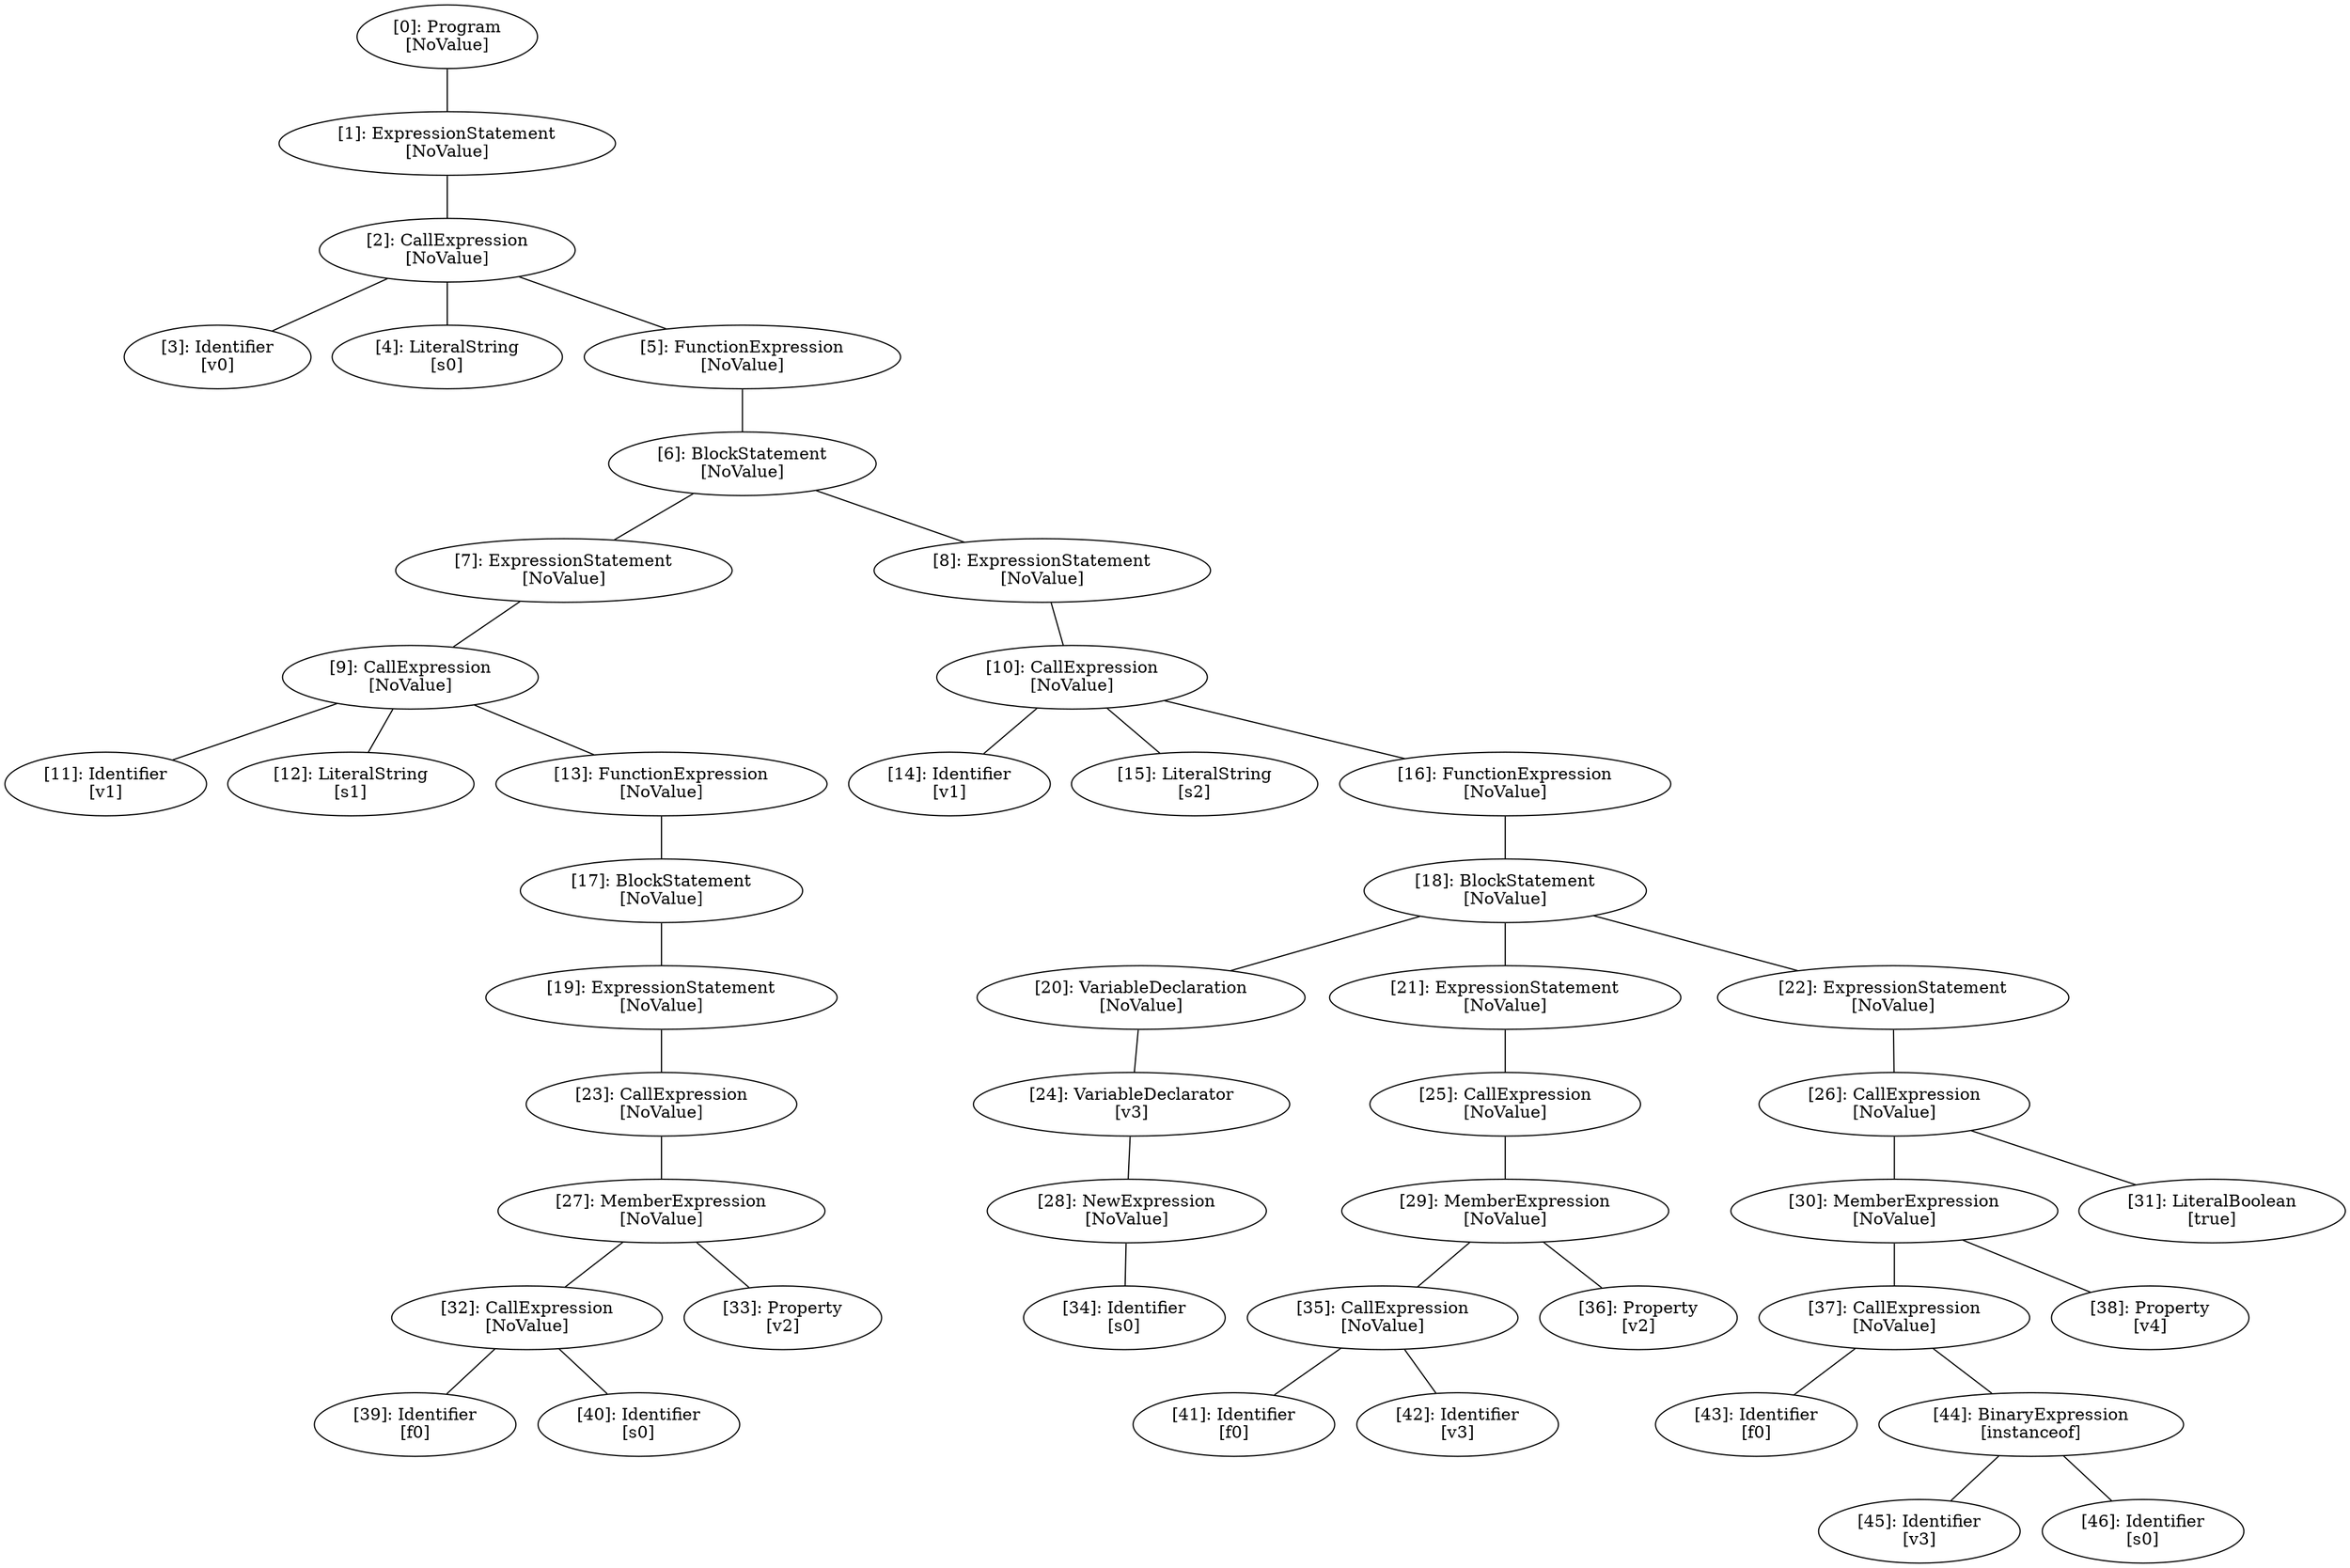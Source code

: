 // Result
graph {
	0 [label="[0]: Program
[NoValue]"]
	1 [label="[1]: ExpressionStatement
[NoValue]"]
	2 [label="[2]: CallExpression
[NoValue]"]
	3 [label="[3]: Identifier
[v0]"]
	4 [label="[4]: LiteralString
[s0]"]
	5 [label="[5]: FunctionExpression
[NoValue]"]
	6 [label="[6]: BlockStatement
[NoValue]"]
	7 [label="[7]: ExpressionStatement
[NoValue]"]
	8 [label="[8]: ExpressionStatement
[NoValue]"]
	9 [label="[9]: CallExpression
[NoValue]"]
	10 [label="[10]: CallExpression
[NoValue]"]
	11 [label="[11]: Identifier
[v1]"]
	12 [label="[12]: LiteralString
[s1]"]
	13 [label="[13]: FunctionExpression
[NoValue]"]
	14 [label="[14]: Identifier
[v1]"]
	15 [label="[15]: LiteralString
[s2]"]
	16 [label="[16]: FunctionExpression
[NoValue]"]
	17 [label="[17]: BlockStatement
[NoValue]"]
	18 [label="[18]: BlockStatement
[NoValue]"]
	19 [label="[19]: ExpressionStatement
[NoValue]"]
	20 [label="[20]: VariableDeclaration
[NoValue]"]
	21 [label="[21]: ExpressionStatement
[NoValue]"]
	22 [label="[22]: ExpressionStatement
[NoValue]"]
	23 [label="[23]: CallExpression
[NoValue]"]
	24 [label="[24]: VariableDeclarator
[v3]"]
	25 [label="[25]: CallExpression
[NoValue]"]
	26 [label="[26]: CallExpression
[NoValue]"]
	27 [label="[27]: MemberExpression
[NoValue]"]
	28 [label="[28]: NewExpression
[NoValue]"]
	29 [label="[29]: MemberExpression
[NoValue]"]
	30 [label="[30]: MemberExpression
[NoValue]"]
	31 [label="[31]: LiteralBoolean
[true]"]
	32 [label="[32]: CallExpression
[NoValue]"]
	33 [label="[33]: Property
[v2]"]
	34 [label="[34]: Identifier
[s0]"]
	35 [label="[35]: CallExpression
[NoValue]"]
	36 [label="[36]: Property
[v2]"]
	37 [label="[37]: CallExpression
[NoValue]"]
	38 [label="[38]: Property
[v4]"]
	39 [label="[39]: Identifier
[f0]"]
	40 [label="[40]: Identifier
[s0]"]
	41 [label="[41]: Identifier
[f0]"]
	42 [label="[42]: Identifier
[v3]"]
	43 [label="[43]: Identifier
[f0]"]
	44 [label="[44]: BinaryExpression
[instanceof]"]
	45 [label="[45]: Identifier
[v3]"]
	46 [label="[46]: Identifier
[s0]"]
	0 -- 1
	1 -- 2
	2 -- 3
	2 -- 4
	2 -- 5
	5 -- 6
	6 -- 7
	6 -- 8
	7 -- 9
	8 -- 10
	9 -- 11
	9 -- 12
	9 -- 13
	10 -- 14
	10 -- 15
	10 -- 16
	13 -- 17
	16 -- 18
	17 -- 19
	18 -- 20
	18 -- 21
	18 -- 22
	19 -- 23
	20 -- 24
	21 -- 25
	22 -- 26
	23 -- 27
	24 -- 28
	25 -- 29
	26 -- 30
	26 -- 31
	27 -- 32
	27 -- 33
	28 -- 34
	29 -- 35
	29 -- 36
	30 -- 37
	30 -- 38
	32 -- 39
	32 -- 40
	35 -- 41
	35 -- 42
	37 -- 43
	37 -- 44
	44 -- 45
	44 -- 46
}
